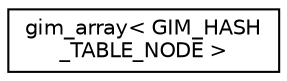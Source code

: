 digraph "Graphical Class Hierarchy"
{
  edge [fontname="Helvetica",fontsize="10",labelfontname="Helvetica",labelfontsize="10"];
  node [fontname="Helvetica",fontsize="10",shape=record];
  rankdir="LR";
  Node1 [label="gim_array\< GIM_HASH\l_TABLE_NODE \>",height=0.2,width=0.4,color="black", fillcolor="white", style="filled",URL="$classgim__array.html"];
}
